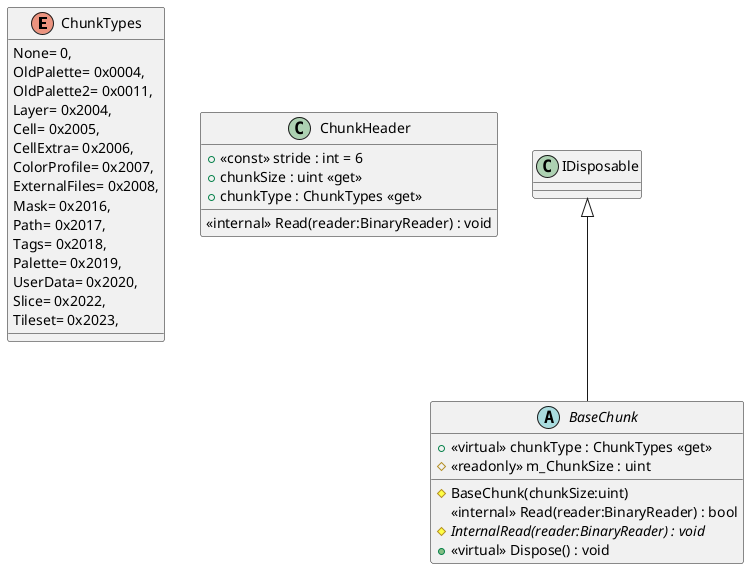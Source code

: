 @startuml
enum ChunkTypes {
    None= 0,
    OldPalette= 0x0004,
    OldPalette2= 0x0011,
    Layer= 0x2004,
    Cell= 0x2005,
    CellExtra= 0x2006,
    ColorProfile= 0x2007,
    ExternalFiles= 0x2008,
    Mask= 0x2016,
    Path= 0x2017,
    Tags= 0x2018,
    Palette= 0x2019,
    UserData= 0x2020,
    Slice= 0x2022,
    Tileset= 0x2023,
}
class ChunkHeader {
    + <<const>> stride : int = 6
    + chunkSize : uint <<get>>
    + chunkType : ChunkTypes <<get>>
    <<internal>> Read(reader:BinaryReader) : void
}
abstract class BaseChunk {
    + <<virtual>> chunkType : ChunkTypes <<get>>
    # <<readonly>> m_ChunkSize : uint
    # BaseChunk(chunkSize:uint)
    <<internal>> Read(reader:BinaryReader) : bool
    # {abstract} InternalRead(reader:BinaryReader) : void
    + <<virtual>> Dispose() : void
}
IDisposable <|-- BaseChunk
@enduml
